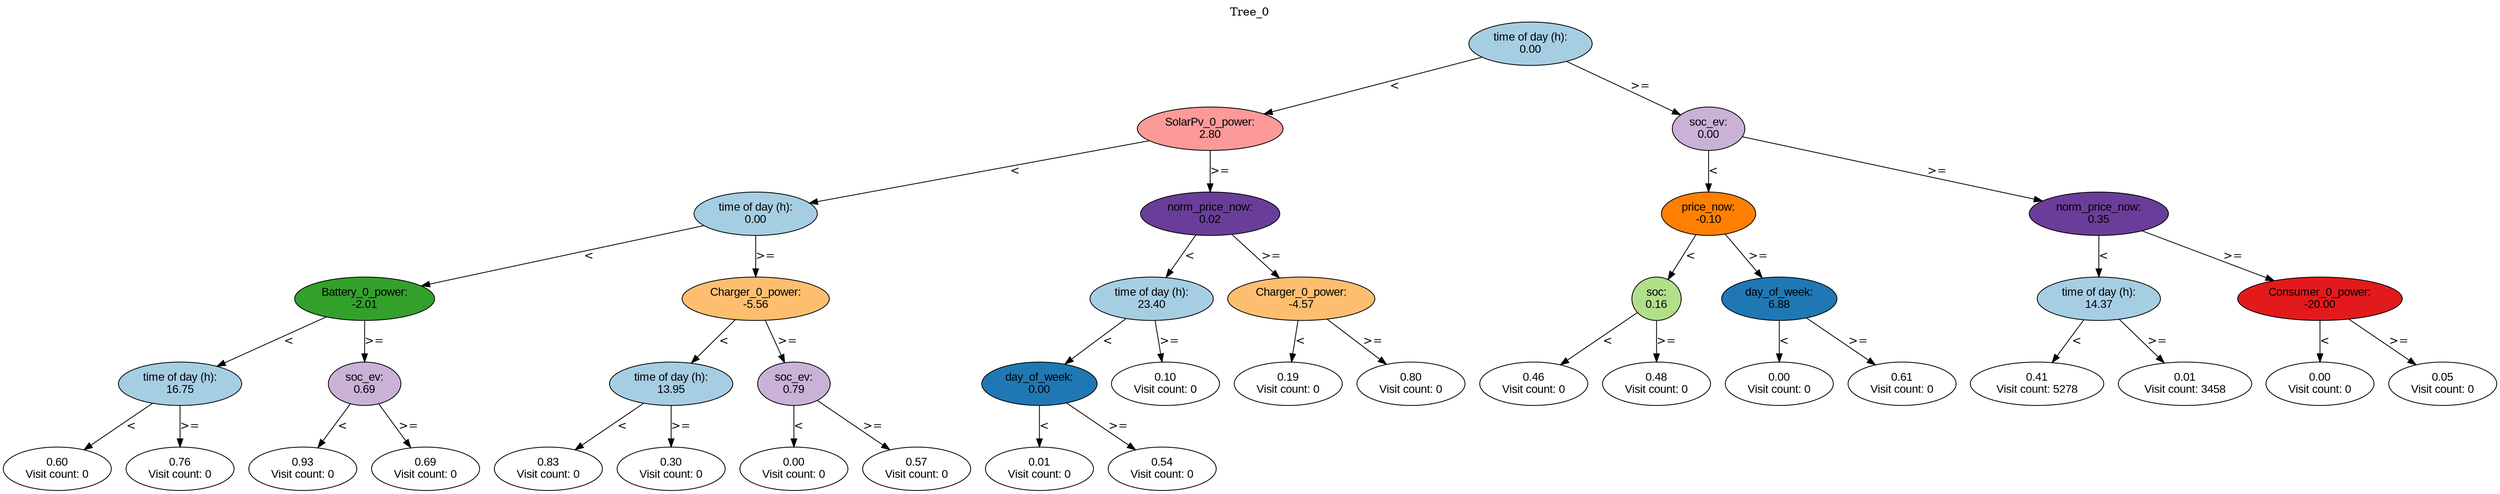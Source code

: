 digraph BST {
    node [fontname="Arial" style=filled colorscheme=paired12];
    0 [ label = "time of day (h):
0.00" fillcolor=1];
    1 [ label = "SolarPv_0_power:
2.80" fillcolor=5];
    2 [ label = "time of day (h):
0.00" fillcolor=1];
    3 [ label = "Battery_0_power:
-2.01" fillcolor=4];
    4 [ label = "time of day (h):
16.75" fillcolor=1];
    5 [ label = "0.60
Visit count: 0" fillcolor=white];
    6 [ label = "0.76
Visit count: 0" fillcolor=white];
    7 [ label = "soc_ev:
0.69" fillcolor=9];
    8 [ label = "0.93
Visit count: 0" fillcolor=white];
    9 [ label = "0.69
Visit count: 0" fillcolor=white];
    10 [ label = "Charger_0_power:
-5.56" fillcolor=7];
    11 [ label = "time of day (h):
13.95" fillcolor=1];
    12 [ label = "0.83
Visit count: 0" fillcolor=white];
    13 [ label = "0.30
Visit count: 0" fillcolor=white];
    14 [ label = "soc_ev:
0.79" fillcolor=9];
    15 [ label = "0.00
Visit count: 0" fillcolor=white];
    16 [ label = "0.57
Visit count: 0" fillcolor=white];
    17 [ label = "norm_price_now:
0.02" fillcolor=10];
    18 [ label = "time of day (h):
23.40" fillcolor=1];
    19 [ label = "day_of_week:
0.00" fillcolor=2];
    20 [ label = "0.01
Visit count: 0" fillcolor=white];
    21 [ label = "0.54
Visit count: 0" fillcolor=white];
    22 [ label = "0.10
Visit count: 0" fillcolor=white];
    23 [ label = "Charger_0_power:
-4.57" fillcolor=7];
    24 [ label = "0.19
Visit count: 0" fillcolor=white];
    25 [ label = "0.80
Visit count: 0" fillcolor=white];
    26 [ label = "soc_ev:
0.00" fillcolor=9];
    27 [ label = "price_now:
-0.10" fillcolor=8];
    28 [ label = "soc:
0.16" fillcolor=3];
    29 [ label = "0.46
Visit count: 0" fillcolor=white];
    30 [ label = "0.48
Visit count: 0" fillcolor=white];
    31 [ label = "day_of_week:
6.88" fillcolor=2];
    32 [ label = "0.00
Visit count: 0" fillcolor=white];
    33 [ label = "0.61
Visit count: 0" fillcolor=white];
    34 [ label = "norm_price_now:
0.35" fillcolor=10];
    35 [ label = "time of day (h):
14.37" fillcolor=1];
    36 [ label = "0.41
Visit count: 5278" fillcolor=white];
    37 [ label = "0.01
Visit count: 3458" fillcolor=white];
    38 [ label = "Consumer_0_power:
-20.00" fillcolor=6];
    39 [ label = "0.00
Visit count: 0" fillcolor=white];
    40 [ label = "0.05
Visit count: 0" fillcolor=white];

    0  -> 1[ label = "<"];
    0  -> 26[ label = ">="];
    1  -> 2[ label = "<"];
    1  -> 17[ label = ">="];
    2  -> 3[ label = "<"];
    2  -> 10[ label = ">="];
    3  -> 4[ label = "<"];
    3  -> 7[ label = ">="];
    4  -> 5[ label = "<"];
    4  -> 6[ label = ">="];
    7  -> 8[ label = "<"];
    7  -> 9[ label = ">="];
    10  -> 11[ label = "<"];
    10  -> 14[ label = ">="];
    11  -> 12[ label = "<"];
    11  -> 13[ label = ">="];
    14  -> 15[ label = "<"];
    14  -> 16[ label = ">="];
    17  -> 18[ label = "<"];
    17  -> 23[ label = ">="];
    18  -> 19[ label = "<"];
    18  -> 22[ label = ">="];
    19  -> 20[ label = "<"];
    19  -> 21[ label = ">="];
    23  -> 24[ label = "<"];
    23  -> 25[ label = ">="];
    26  -> 27[ label = "<"];
    26  -> 34[ label = ">="];
    27  -> 28[ label = "<"];
    27  -> 31[ label = ">="];
    28  -> 29[ label = "<"];
    28  -> 30[ label = ">="];
    31  -> 32[ label = "<"];
    31  -> 33[ label = ">="];
    34  -> 35[ label = "<"];
    34  -> 38[ label = ">="];
    35  -> 36[ label = "<"];
    35  -> 37[ label = ">="];
    38  -> 39[ label = "<"];
    38  -> 40[ label = ">="];

    labelloc="t";
    label="Tree_0";
}